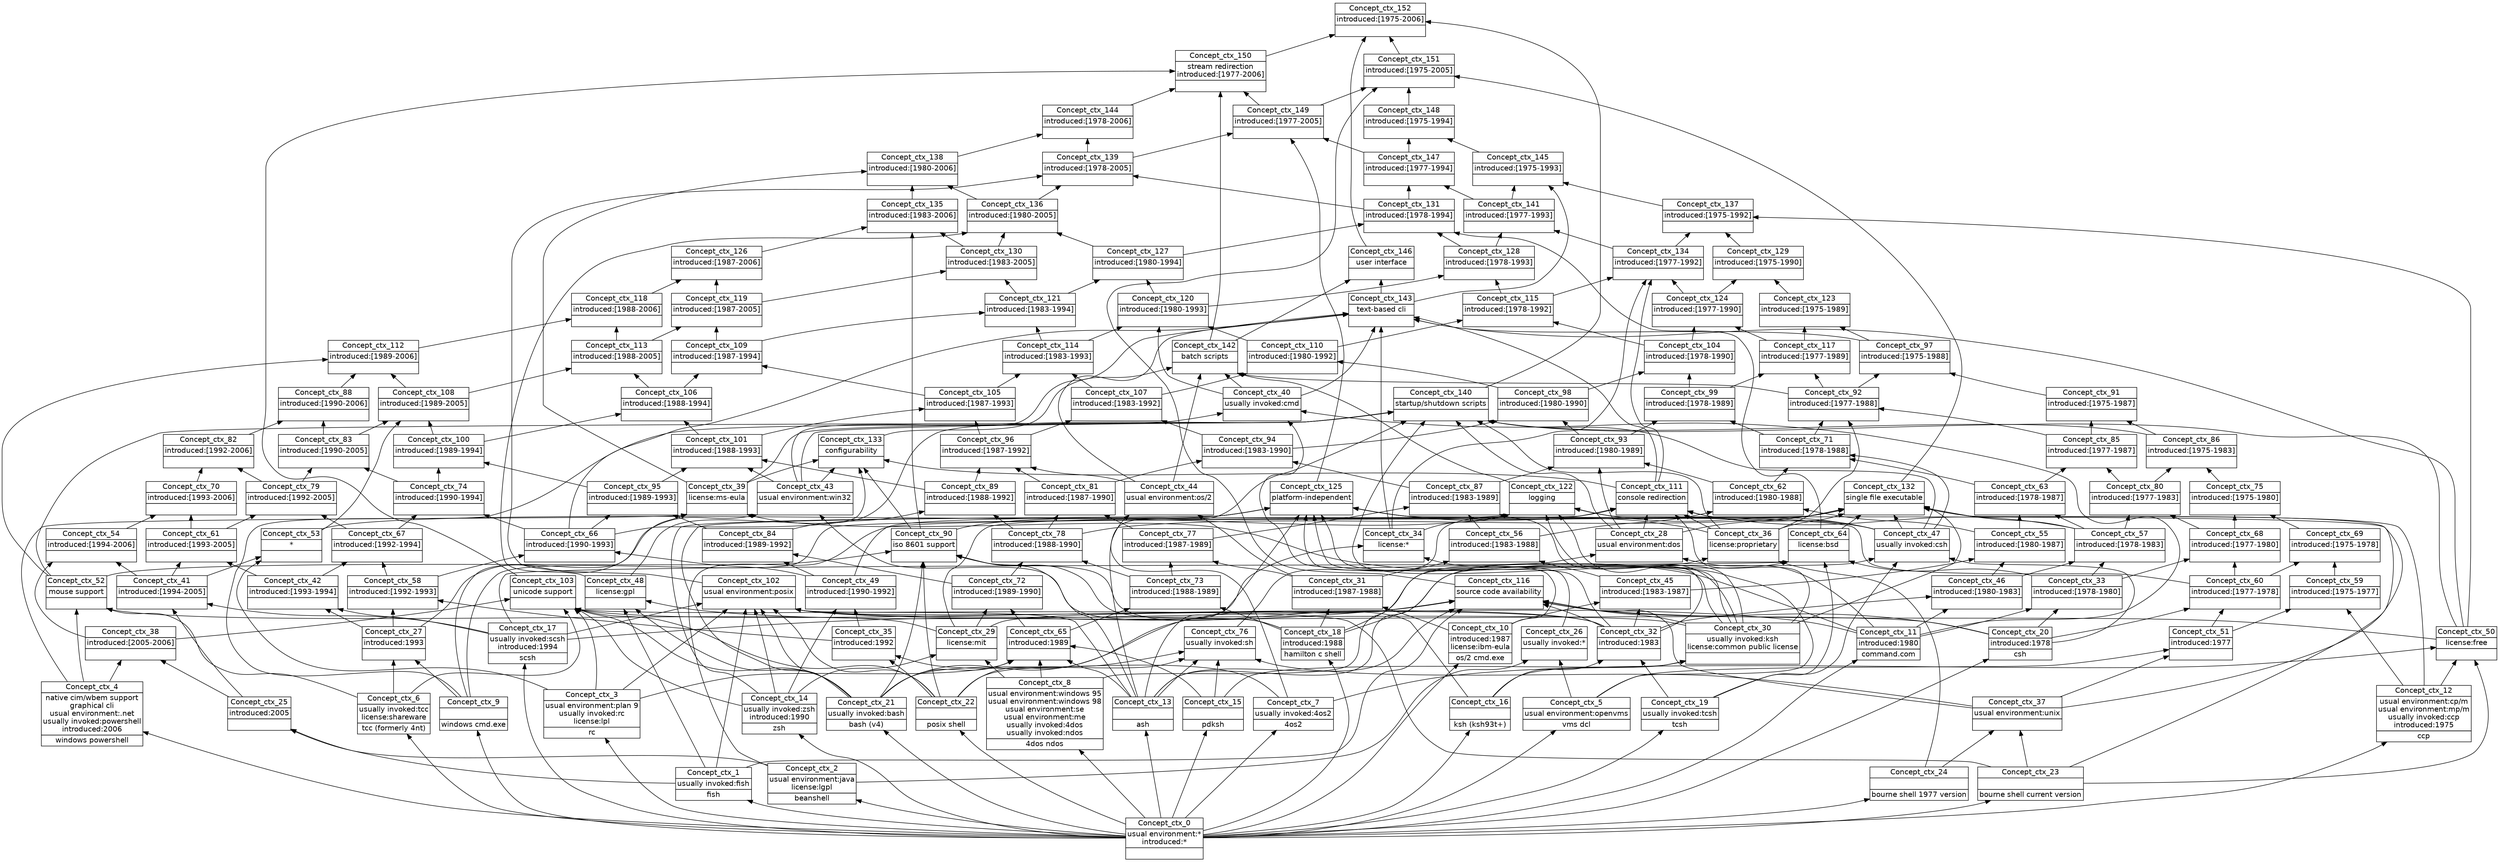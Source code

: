 digraph G { 
	rankdir=BT;
	margin=0;
	node [margin="0.03,0.03",fontname="DejaVu Sans"];
	ranksep=0.3;
	nodesep=0.2;
//graph[label="name:ctx,concept number:153,object number:24,attribute number:168"
254 [shape=none,label=<<table border="0" cellborder="1" cellspacing="0" port="p"><tr><td>Concept_ctx_0</td></tr><tr><td>usual environment:*<br/>introduced:*<br/></td></tr><tr><td><br/></td></tr></table>>];
197 [shape=none,label=<<table border="0" cellborder="1" cellspacing="0" port="p"><tr><td>Concept_ctx_14</td></tr><tr><td>usually invoked:zsh<br/>introduced:1990<br/></td></tr><tr><td>zsh<br/></td></tr></table>>];
224 [shape=none,label=<<table border="0" cellborder="1" cellspacing="0" port="p"><tr><td>Concept_ctx_4</td></tr><tr><td>native cim/wbem support<br/>graphical cli<br/>usual environment:.net<br/>usually invoked:powershell<br/>introduced:2006<br/></td></tr><tr><td>windows powershell<br/></td></tr></table>>];
233 [shape=none,label=<<table border="0" cellborder="1" cellspacing="0" port="p"><tr><td>Concept_ctx_1</td></tr><tr><td>usually invoked:fish<br/></td></tr><tr><td>fish<br/></td></tr></table>>];
235 [shape=none,label=<<table border="0" cellborder="1" cellspacing="0" port="p"><tr><td>Concept_ctx_17</td></tr><tr><td>usually invoked:scsh<br/>introduced:1994<br/></td></tr><tr><td>scsh<br/></td></tr></table>>];
237 [shape=none,label=<<table border="0" cellborder="1" cellspacing="0" port="p"><tr><td>Concept_ctx_23</td></tr><tr><td><br/></td></tr><tr><td>bourne shell current version<br/></td></tr></table>>];
239 [shape=none,label=<<table border="0" cellborder="1" cellspacing="0" port="p"><tr><td>Concept_ctx_3</td></tr><tr><td>usual environment:plan 9<br/>usually invoked:rc<br/>license:lpl<br/></td></tr><tr><td>rc<br/></td></tr></table>>];
243 [shape=none,label=<<table border="0" cellborder="1" cellspacing="0" port="p"><tr><td>Concept_ctx_6</td></tr><tr><td>usually invoked:tcc<br/>license:shareware<br/></td></tr><tr><td>tcc (formerly 4nt)<br/></td></tr></table>>];
244 [shape=none,label=<<table border="0" cellborder="1" cellspacing="0" port="p"><tr><td>Concept_ctx_18</td></tr><tr><td>introduced:1988<br/></td></tr><tr><td>hamilton c shell<br/></td></tr></table>>];
247 [shape=none,label=<<table border="0" cellborder="1" cellspacing="0" port="p"><tr><td>Concept_ctx_7</td></tr><tr><td>usually invoked:4os2<br/></td></tr><tr><td>4os2<br/></td></tr></table>>];
249 [shape=none,label=<<table border="0" cellborder="1" cellspacing="0" port="p"><tr><td>Concept_ctx_12</td></tr><tr><td>usual environment:cp/m<br/>usual environment:mp/m<br/>usually invoked:ccp<br/>introduced:1975<br/></td></tr><tr><td>ccp<br/></td></tr></table>>];
250 [shape=none,label=<<table border="0" cellborder="1" cellspacing="0" port="p"><tr><td>Concept_ctx_8</td></tr><tr><td>usual environment:windows 95<br/>usual environment:windows 98<br/>usual environment:se<br/>usual environment:me<br/>usually invoked:4dos<br/>usually invoked:ndos<br/></td></tr><tr><td>4dos ndos<br/></td></tr></table>>];
252 [shape=none,label=<<table border="0" cellborder="1" cellspacing="0" port="p"><tr><td>Concept_ctx_5</td></tr><tr><td>usual environment:openvms<br/></td></tr><tr><td>vms dcl<br/></td></tr></table>>];
253 [shape=none,label=<<table border="0" cellborder="1" cellspacing="0" port="p"><tr><td>Concept_ctx_2</td></tr><tr><td>usual environment:java<br/>license:lgpl<br/></td></tr><tr><td>beanshell<br/></td></tr></table>>];
255 [shape=none,label=<<table border="0" cellborder="1" cellspacing="0" port="p"><tr><td>Concept_ctx_21</td></tr><tr><td>usually invoked:bash<br/></td></tr><tr><td>bash (v4)<br/></td></tr></table>>];
260 [shape=none,label=<<table border="0" cellborder="1" cellspacing="0" port="p"><tr><td>Concept_ctx_19</td></tr><tr><td>usually invoked:tcsh<br/></td></tr><tr><td>tcsh<br/></td></tr></table>>];
263 [shape=none,label=<<table border="0" cellborder="1" cellspacing="0" port="p"><tr><td>Concept_ctx_16</td></tr><tr><td><br/></td></tr><tr><td>ksh (ksh93t+)<br/></td></tr></table>>];
264 [shape=none,label=<<table border="0" cellborder="1" cellspacing="0" port="p"><tr><td>Concept_ctx_15</td></tr><tr><td><br/></td></tr><tr><td>pdksh<br/></td></tr></table>>];
266 [shape=none,label=<<table border="0" cellborder="1" cellspacing="0" port="p"><tr><td>Concept_ctx_9</td></tr><tr><td><br/></td></tr><tr><td>windows cmd.exe<br/></td></tr></table>>];
267 [shape=none,label=<<table border="0" cellborder="1" cellspacing="0" port="p"><tr><td>Concept_ctx_11</td></tr><tr><td>introduced:1980<br/></td></tr><tr><td>command.com<br/></td></tr></table>>];
268 [shape=none,label=<<table border="0" cellborder="1" cellspacing="0" port="p"><tr><td>Concept_ctx_10</td></tr><tr><td>introduced:1987<br/>license:ibm-eula<br/></td></tr><tr><td>os/2 cmd.exe<br/></td></tr></table>>];
272 [shape=none,label=<<table border="0" cellborder="1" cellspacing="0" port="p"><tr><td>Concept_ctx_20</td></tr><tr><td>introduced:1978<br/></td></tr><tr><td>csh<br/></td></tr></table>>];
275 [shape=none,label=<<table border="0" cellborder="1" cellspacing="0" port="p"><tr><td>Concept_ctx_22</td></tr><tr><td><br/></td></tr><tr><td>posix shell<br/></td></tr></table>>];
369 [shape=none,label=<<table border="0" cellborder="1" cellspacing="0" port="p"><tr><td>Concept_ctx_24</td></tr><tr><td><br/></td></tr><tr><td>bourne shell 1977 version<br/></td></tr></table>>];
374 [shape=none,label=<<table border="0" cellborder="1" cellspacing="0" port="p"><tr><td>Concept_ctx_13</td></tr><tr><td><br/></td></tr><tr><td>ash<br/></td></tr></table>>];
238 [shape=none,label=<<table border="0" cellborder="1" cellspacing="0" port="p"><tr><td>Concept_ctx_37</td></tr><tr><td>usual environment:unix<br/></td></tr><tr><td><br/></td></tr></table>>];
251 [shape=none,label=<<table border="0" cellborder="1" cellspacing="0" port="p"><tr><td>Concept_ctx_28</td></tr><tr><td>usual environment:dos<br/></td></tr><tr><td><br/></td></tr></table>>];
265 [shape=none,label=<<table border="0" cellborder="1" cellspacing="0" port="p"><tr><td>Concept_ctx_30</td></tr><tr><td>usually invoked:ksh<br/>license:common public license<br/></td></tr><tr><td><br/></td></tr></table>>];
270 [shape=none,label=<<table border="0" cellborder="1" cellspacing="0" port="p"><tr><td>Concept_ctx_26</td></tr><tr><td>usually invoked:*<br/></td></tr><tr><td><br/></td></tr></table>>];
273 [shape=none,label=<<table border="0" cellborder="1" cellspacing="0" port="p"><tr><td>Concept_ctx_32</td></tr><tr><td>introduced:1983<br/></td></tr><tr><td><br/></td></tr></table>>];
276 [shape=none,label=<<table border="0" cellborder="1" cellspacing="0" port="p"><tr><td>Concept_ctx_35</td></tr><tr><td>introduced:1992<br/></td></tr><tr><td><br/></td></tr></table>>];
277 [shape=none,label=<<table border="0" cellborder="1" cellspacing="0" port="p"><tr><td>Concept_ctx_27</td></tr><tr><td>introduced:1993<br/></td></tr><tr><td><br/></td></tr></table>>];
278 [shape=none,label=<<table border="0" cellborder="1" cellspacing="0" port="p"><tr><td>Concept_ctx_25</td></tr><tr><td>introduced:2005<br/></td></tr><tr><td><br/></td></tr></table>>];
281 [shape=none,label=<<table border="0" cellborder="1" cellspacing="0" port="p"><tr><td>Concept_ctx_33</td></tr><tr><td>introduced:[1978-1980]<br/></td></tr><tr><td><br/></td></tr></table>>];
284 [shape=none,label=<<table border="0" cellborder="1" cellspacing="0" port="p"><tr><td>Concept_ctx_31</td></tr><tr><td>introduced:[1987-1988]<br/></td></tr><tr><td><br/></td></tr></table>>];
370 [shape=none,label=<<table border="0" cellborder="1" cellspacing="0" port="p"><tr><td>Concept_ctx_36</td></tr><tr><td>license:proprietary<br/></td></tr><tr><td><br/></td></tr></table>>];
372 [shape=none,label=<<table border="0" cellborder="1" cellspacing="0" port="p"><tr><td>Concept_ctx_34</td></tr><tr><td>license:*<br/></td></tr><tr><td><br/></td></tr></table>>];
376 [shape=none,label=<<table border="0" cellborder="1" cellspacing="0" port="p"><tr><td>Concept_ctx_29</td></tr><tr><td>license:mit<br/></td></tr><tr><td><br/></td></tr></table>>];
246 [shape=none,label=<<table border="0" cellborder="1" cellspacing="0" port="p"><tr><td>Concept_ctx_43</td></tr><tr><td>usual environment:win32<br/></td></tr><tr><td><br/></td></tr></table>>];
248 [shape=none,label=<<table border="0" cellborder="1" cellspacing="0" port="p"><tr><td>Concept_ctx_44</td></tr><tr><td>usual environment:os/2<br/></td></tr><tr><td><br/></td></tr></table>>];
262 [shape=none,label=<<table border="0" cellborder="1" cellspacing="0" port="p"><tr><td>Concept_ctx_47</td></tr><tr><td>usually invoked:csh<br/></td></tr><tr><td><br/></td></tr></table>>];
269 [shape=none,label=<<table border="0" cellborder="1" cellspacing="0" port="p"><tr><td>Concept_ctx_40</td></tr><tr><td>usually invoked:cmd<br/></td></tr><tr><td><br/></td></tr></table>>];
271 [shape=none,label=<<table border="0" cellborder="1" cellspacing="0" port="p"><tr><td>Concept_ctx_51</td></tr><tr><td>introduced:1977<br/></td></tr><tr><td><br/></td></tr></table>>];
282 [shape=none,label=<<table border="0" cellborder="1" cellspacing="0" port="p"><tr><td>Concept_ctx_46</td></tr><tr><td>introduced:[1980-1983]<br/></td></tr><tr><td><br/></td></tr></table>>];
283 [shape=none,label=<<table border="0" cellborder="1" cellspacing="0" port="p"><tr><td>Concept_ctx_45</td></tr><tr><td>introduced:[1983-1987]<br/></td></tr><tr><td><br/></td></tr></table>>];
287 [shape=none,label=<<table border="0" cellborder="1" cellspacing="0" port="p"><tr><td>Concept_ctx_49</td></tr><tr><td>introduced:[1990-1992]<br/></td></tr><tr><td><br/></td></tr></table>>];
289 [shape=none,label=<<table border="0" cellborder="1" cellspacing="0" port="p"><tr><td>Concept_ctx_42</td></tr><tr><td>introduced:[1993-1994]<br/></td></tr><tr><td><br/></td></tr></table>>];
290 [shape=none,label=<<table border="0" cellborder="1" cellspacing="0" port="p"><tr><td>Concept_ctx_41</td></tr><tr><td>introduced:[1994-2005]<br/></td></tr><tr><td><br/></td></tr></table>>];
291 [shape=none,label=<<table border="0" cellborder="1" cellspacing="0" port="p"><tr><td>Concept_ctx_38</td></tr><tr><td>introduced:[2005-2006]<br/></td></tr><tr><td><br/></td></tr></table>>];
371 [shape=none,label=<<table border="0" cellborder="1" cellspacing="0" port="p"><tr><td>Concept_ctx_50</td></tr><tr><td>license:free<br/></td></tr><tr><td><br/></td></tr></table>>];
373 [shape=none,label=<<table border="0" cellborder="1" cellspacing="0" port="p"><tr><td>Concept_ctx_48</td></tr><tr><td>license:gpl<br/></td></tr><tr><td><br/></td></tr></table>>];
377 [shape=none,label=<<table border="0" cellborder="1" cellspacing="0" port="p"><tr><td>Concept_ctx_39</td></tr><tr><td>license:ms-eula<br/></td></tr><tr><td><br/></td></tr></table>>];
199 [shape=none,label=<<table border="0" cellborder="1" cellspacing="0" port="p"><tr><td>Concept_ctx_52</td></tr><tr><td>mouse support<br/></td></tr><tr><td><br/></td></tr></table>>];
236 [shape=none,label=<<table border="0" cellborder="1" cellspacing="0" port="p"><tr><td>Concept_ctx_53</td></tr><tr><td>*<br/></td></tr><tr><td><br/></td></tr></table>>];
279 [shape=none,label=<<table border="0" cellborder="1" cellspacing="0" port="p"><tr><td>Concept_ctx_59</td></tr><tr><td>introduced:[1975-1977]<br/></td></tr><tr><td><br/></td></tr></table>>];
280 [shape=none,label=<<table border="0" cellborder="1" cellspacing="0" port="p"><tr><td>Concept_ctx_60</td></tr><tr><td>introduced:[1977-1978]<br/></td></tr><tr><td><br/></td></tr></table>>];
288 [shape=none,label=<<table border="0" cellborder="1" cellspacing="0" port="p"><tr><td>Concept_ctx_58</td></tr><tr><td>introduced:[1992-1993]<br/></td></tr><tr><td><br/></td></tr></table>>];
294 [shape=none,label=<<table border="0" cellborder="1" cellspacing="0" port="p"><tr><td>Concept_ctx_57</td></tr><tr><td>introduced:[1978-1983]<br/></td></tr><tr><td><br/></td></tr></table>>];
295 [shape=none,label=<<table border="0" cellborder="1" cellspacing="0" port="p"><tr><td>Concept_ctx_55</td></tr><tr><td>introduced:[1980-1987]<br/></td></tr><tr><td><br/></td></tr></table>>];
296 [shape=none,label=<<table border="0" cellborder="1" cellspacing="0" port="p"><tr><td>Concept_ctx_56</td></tr><tr><td>introduced:[1983-1988]<br/></td></tr><tr><td><br/></td></tr></table>>];
303 [shape=none,label=<<table border="0" cellborder="1" cellspacing="0" port="p"><tr><td>Concept_ctx_54</td></tr><tr><td>introduced:[1994-2006]<br/></td></tr><tr><td><br/></td></tr></table>>];
274 [shape=none,label=<<table border="0" cellborder="1" cellspacing="0" port="p"><tr><td>Concept_ctx_65</td></tr><tr><td>introduced:1989<br/></td></tr><tr><td><br/></td></tr></table>>];
292 [shape=none,label=<<table border="0" cellborder="1" cellspacing="0" port="p"><tr><td>Concept_ctx_69</td></tr><tr><td>introduced:[1975-1978]<br/></td></tr><tr><td><br/></td></tr></table>>];
293 [shape=none,label=<<table border="0" cellborder="1" cellspacing="0" port="p"><tr><td>Concept_ctx_68</td></tr><tr><td>introduced:[1977-1980]<br/></td></tr><tr><td><br/></td></tr></table>>];
300 [shape=none,label=<<table border="0" cellborder="1" cellspacing="0" port="p"><tr><td>Concept_ctx_66</td></tr><tr><td>introduced:[1990-1993]<br/></td></tr><tr><td><br/></td></tr></table>>];
301 [shape=none,label=<<table border="0" cellborder="1" cellspacing="0" port="p"><tr><td>Concept_ctx_67</td></tr><tr><td>introduced:[1992-1994]<br/></td></tr><tr><td><br/></td></tr></table>>];
302 [shape=none,label=<<table border="0" cellborder="1" cellspacing="0" port="p"><tr><td>Concept_ctx_61</td></tr><tr><td>introduced:[1993-2005]<br/></td></tr><tr><td><br/></td></tr></table>>];
306 [shape=none,label=<<table border="0" cellborder="1" cellspacing="0" port="p"><tr><td>Concept_ctx_63</td></tr><tr><td>introduced:[1978-1987]<br/></td></tr><tr><td><br/></td></tr></table>>];
307 [shape=none,label=<<table border="0" cellborder="1" cellspacing="0" port="p"><tr><td>Concept_ctx_62</td></tr><tr><td>introduced:[1980-1988]<br/></td></tr><tr><td><br/></td></tr></table>>];
375 [shape=none,label=<<table border="0" cellborder="1" cellspacing="0" port="p"><tr><td>Concept_ctx_64</td></tr><tr><td>license:bsd<br/></td></tr><tr><td><br/></td></tr></table>>];
259 [shape=none,label=<<table border="0" cellborder="1" cellspacing="0" port="p"><tr><td>Concept_ctx_76</td></tr><tr><td>usually invoked:sh<br/></td></tr><tr><td><br/></td></tr></table>>];
285 [shape=none,label=<<table border="0" cellborder="1" cellspacing="0" port="p"><tr><td>Concept_ctx_73</td></tr><tr><td>introduced:[1988-1989]<br/></td></tr><tr><td><br/></td></tr></table>>];
286 [shape=none,label=<<table border="0" cellborder="1" cellspacing="0" port="p"><tr><td>Concept_ctx_72</td></tr><tr><td>introduced:[1989-1990]<br/></td></tr><tr><td><br/></td></tr></table>>];
304 [shape=none,label=<<table border="0" cellborder="1" cellspacing="0" port="p"><tr><td>Concept_ctx_75</td></tr><tr><td>introduced:[1975-1980]<br/></td></tr><tr><td><br/></td></tr></table>>];
312 [shape=none,label=<<table border="0" cellborder="1" cellspacing="0" port="p"><tr><td>Concept_ctx_74</td></tr><tr><td>introduced:[1990-1994]<br/></td></tr><tr><td><br/></td></tr></table>>];
314 [shape=none,label=<<table border="0" cellborder="1" cellspacing="0" port="p"><tr><td>Concept_ctx_70</td></tr><tr><td>introduced:[1993-2006]<br/></td></tr><tr><td><br/></td></tr></table>>];
317 [shape=none,label=<<table border="0" cellborder="1" cellspacing="0" port="p"><tr><td>Concept_ctx_71</td></tr><tr><td>introduced:[1978-1988]<br/></td></tr><tr><td><br/></td></tr></table>>];
297 [shape=none,label=<<table border="0" cellborder="1" cellspacing="0" port="p"><tr><td>Concept_ctx_77</td></tr><tr><td>introduced:[1987-1989]<br/></td></tr><tr><td><br/></td></tr></table>>];
298 [shape=none,label=<<table border="0" cellborder="1" cellspacing="0" port="p"><tr><td>Concept_ctx_78</td></tr><tr><td>introduced:[1988-1990]<br/></td></tr><tr><td><br/></td></tr></table>>];
305 [shape=none,label=<<table border="0" cellborder="1" cellspacing="0" port="p"><tr><td>Concept_ctx_80</td></tr><tr><td>introduced:[1977-1983]<br/></td></tr><tr><td><br/></td></tr></table>>];
313 [shape=none,label=<<table border="0" cellborder="1" cellspacing="0" port="p"><tr><td>Concept_ctx_79</td></tr><tr><td>introduced:[1992-2005]<br/></td></tr><tr><td><br/></td></tr></table>>];
299 [shape=none,label=<<table border="0" cellborder="1" cellspacing="0" port="p"><tr><td>Concept_ctx_84</td></tr><tr><td>introduced:[1989-1992]<br/></td></tr><tr><td><br/></td></tr></table>>];
309 [shape=none,label=<<table border="0" cellborder="1" cellspacing="0" port="p"><tr><td>Concept_ctx_81</td></tr><tr><td>introduced:[1987-1990]<br/></td></tr><tr><td><br/></td></tr></table>>];
315 [shape=none,label=<<table border="0" cellborder="1" cellspacing="0" port="p"><tr><td>Concept_ctx_86</td></tr><tr><td>introduced:[1975-1983]<br/></td></tr><tr><td><br/></td></tr></table>>];
316 [shape=none,label=<<table border="0" cellborder="1" cellspacing="0" port="p"><tr><td>Concept_ctx_85</td></tr><tr><td>introduced:[1977-1987]<br/></td></tr><tr><td><br/></td></tr></table>>];
323 [shape=none,label=<<table border="0" cellborder="1" cellspacing="0" port="p"><tr><td>Concept_ctx_83</td></tr><tr><td>introduced:[1990-2005]<br/></td></tr><tr><td><br/></td></tr></table>>];
324 [shape=none,label=<<table border="0" cellborder="1" cellspacing="0" port="p"><tr><td>Concept_ctx_82</td></tr><tr><td>introduced:[1992-2006]<br/></td></tr><tr><td><br/></td></tr></table>>];
210 [shape=none,label=<<table border="0" cellborder="1" cellspacing="0" port="p"><tr><td>Concept_ctx_90</td></tr><tr><td>iso 8601 support<br/></td></tr><tr><td><br/></td></tr></table>>];
308 [shape=none,label=<<table border="0" cellborder="1" cellspacing="0" port="p"><tr><td>Concept_ctx_87</td></tr><tr><td>introduced:[1983-1989]<br/></td></tr><tr><td><br/></td></tr></table>>];
310 [shape=none,label=<<table border="0" cellborder="1" cellspacing="0" port="p"><tr><td>Concept_ctx_89</td></tr><tr><td>introduced:[1988-1992]<br/></td></tr><tr><td><br/></td></tr></table>>];
325 [shape=none,label=<<table border="0" cellborder="1" cellspacing="0" port="p"><tr><td>Concept_ctx_91</td></tr><tr><td>introduced:[1975-1987]<br/></td></tr><tr><td><br/></td></tr></table>>];
326 [shape=none,label=<<table border="0" cellborder="1" cellspacing="0" port="p"><tr><td>Concept_ctx_92</td></tr><tr><td>introduced:[1977-1988]<br/></td></tr><tr><td><br/></td></tr></table>>];
333 [shape=none,label=<<table border="0" cellborder="1" cellspacing="0" port="p"><tr><td>Concept_ctx_88</td></tr><tr><td>introduced:[1990-2006]<br/></td></tr><tr><td><br/></td></tr></table>>];
311 [shape=none,label=<<table border="0" cellborder="1" cellspacing="0" port="p"><tr><td>Concept_ctx_95</td></tr><tr><td>introduced:[1989-1993]<br/></td></tr><tr><td><br/></td></tr></table>>];
318 [shape=none,label=<<table border="0" cellborder="1" cellspacing="0" port="p"><tr><td>Concept_ctx_93</td></tr><tr><td>introduced:[1980-1989]<br/></td></tr><tr><td><br/></td></tr></table>>];
319 [shape=none,label=<<table border="0" cellborder="1" cellspacing="0" port="p"><tr><td>Concept_ctx_94</td></tr><tr><td>introduced:[1983-1990]<br/></td></tr><tr><td><br/></td></tr></table>>];
320 [shape=none,label=<<table border="0" cellborder="1" cellspacing="0" port="p"><tr><td>Concept_ctx_96</td></tr><tr><td>introduced:[1987-1992]<br/></td></tr><tr><td><br/></td></tr></table>>];
334 [shape=none,label=<<table border="0" cellborder="1" cellspacing="0" port="p"><tr><td>Concept_ctx_97</td></tr><tr><td>introduced:[1975-1988]<br/></td></tr><tr><td><br/></td></tr></table>>];
205 [shape=none,label=<<table border="0" cellborder="1" cellspacing="0" port="p"><tr><td>Concept_ctx_103</td></tr><tr><td>unicode support<br/></td></tr><tr><td><br/></td></tr></table>>];
242 [shape=none,label=<<table border="0" cellborder="1" cellspacing="0" port="p"><tr><td>Concept_ctx_102</td></tr><tr><td>usual environment:posix<br/></td></tr><tr><td><br/></td></tr></table>>];
321 [shape=none,label=<<table border="0" cellborder="1" cellspacing="0" port="p"><tr><td>Concept_ctx_101</td></tr><tr><td>introduced:[1988-1993]<br/></td></tr><tr><td><br/></td></tr></table>>];
322 [shape=none,label=<<table border="0" cellborder="1" cellspacing="0" port="p"><tr><td>Concept_ctx_100</td></tr><tr><td>introduced:[1989-1994]<br/></td></tr><tr><td><br/></td></tr></table>>];
327 [shape=none,label=<<table border="0" cellborder="1" cellspacing="0" port="p"><tr><td>Concept_ctx_99</td></tr><tr><td>introduced:[1978-1989]<br/></td></tr><tr><td><br/></td></tr></table>>];
328 [shape=none,label=<<table border="0" cellborder="1" cellspacing="0" port="p"><tr><td>Concept_ctx_98</td></tr><tr><td>introduced:[1980-1990]<br/></td></tr><tr><td><br/></td></tr></table>>];
329 [shape=none,label=<<table border="0" cellborder="1" cellspacing="0" port="p"><tr><td>Concept_ctx_107</td></tr><tr><td>introduced:[1983-1992]<br/></td></tr><tr><td><br/></td></tr></table>>];
330 [shape=none,label=<<table border="0" cellborder="1" cellspacing="0" port="p"><tr><td>Concept_ctx_105</td></tr><tr><td>introduced:[1987-1993]<br/></td></tr><tr><td><br/></td></tr></table>>];
331 [shape=none,label=<<table border="0" cellborder="1" cellspacing="0" port="p"><tr><td>Concept_ctx_106</td></tr><tr><td>introduced:[1988-1994]<br/></td></tr><tr><td><br/></td></tr></table>>];
336 [shape=none,label=<<table border="0" cellborder="1" cellspacing="0" port="p"><tr><td>Concept_ctx_104</td></tr><tr><td>introduced:[1978-1990]<br/></td></tr><tr><td><br/></td></tr></table>>];
212 [shape=none,label=<<table border="0" cellborder="1" cellspacing="0" port="p"><tr><td>Concept_ctx_111</td></tr><tr><td>console redirection<br/></td></tr><tr><td><br/></td></tr></table>>];
332 [shape=none,label=<<table border="0" cellborder="1" cellspacing="0" port="p"><tr><td>Concept_ctx_108</td></tr><tr><td>introduced:[1989-2005]<br/></td></tr><tr><td><br/></td></tr></table>>];
337 [shape=none,label=<<table border="0" cellborder="1" cellspacing="0" port="p"><tr><td>Concept_ctx_110</td></tr><tr><td>introduced:[1980-1992]<br/></td></tr><tr><td><br/></td></tr></table>>];
339 [shape=none,label=<<table border="0" cellborder="1" cellspacing="0" port="p"><tr><td>Concept_ctx_109</td></tr><tr><td>introduced:[1987-1994]<br/></td></tr><tr><td><br/></td></tr></table>>];
192 [shape=none,label=<<table border="0" cellborder="1" cellspacing="0" port="p"><tr><td>Concept_ctx_116</td></tr><tr><td>source code availability<br/></td></tr><tr><td><br/></td></tr></table>>];
335 [shape=none,label=<<table border="0" cellborder="1" cellspacing="0" port="p"><tr><td>Concept_ctx_117</td></tr><tr><td>introduced:[1977-1989]<br/></td></tr><tr><td><br/></td></tr></table>>];
338 [shape=none,label=<<table border="0" cellborder="1" cellspacing="0" port="p"><tr><td>Concept_ctx_114</td></tr><tr><td>introduced:[1983-1993]<br/></td></tr><tr><td><br/></td></tr></table>>];
340 [shape=none,label=<<table border="0" cellborder="1" cellspacing="0" port="p"><tr><td>Concept_ctx_113</td></tr><tr><td>introduced:[1988-2005]<br/></td></tr><tr><td><br/></td></tr></table>>];
341 [shape=none,label=<<table border="0" cellborder="1" cellspacing="0" port="p"><tr><td>Concept_ctx_112</td></tr><tr><td>introduced:[1989-2006]<br/></td></tr><tr><td><br/></td></tr></table>>];
344 [shape=none,label=<<table border="0" cellborder="1" cellspacing="0" port="p"><tr><td>Concept_ctx_115</td></tr><tr><td>introduced:[1978-1992]<br/></td></tr><tr><td><br/></td></tr></table>>];
190 [shape=none,label=<<table border="0" cellborder="1" cellspacing="0" port="p"><tr><td>Concept_ctx_125</td></tr><tr><td>platform-independent<br/></td></tr><tr><td><br/></td></tr></table>>];
223 [shape=none,label=<<table border="0" cellborder="1" cellspacing="0" port="p"><tr><td>Concept_ctx_122</td></tr><tr><td>logging<br/></td></tr><tr><td><br/></td></tr></table>>];
342 [shape=none,label=<<table border="0" cellborder="1" cellspacing="0" port="p"><tr><td>Concept_ctx_123</td></tr><tr><td>introduced:[1975-1989]<br/></td></tr><tr><td><br/></td></tr></table>>];
343 [shape=none,label=<<table border="0" cellborder="1" cellspacing="0" port="p"><tr><td>Concept_ctx_124</td></tr><tr><td>introduced:[1977-1990]<br/></td></tr><tr><td><br/></td></tr></table>>];
345 [shape=none,label=<<table border="0" cellborder="1" cellspacing="0" port="p"><tr><td>Concept_ctx_120</td></tr><tr><td>introduced:[1980-1993]<br/></td></tr><tr><td><br/></td></tr></table>>];
346 [shape=none,label=<<table border="0" cellborder="1" cellspacing="0" port="p"><tr><td>Concept_ctx_121</td></tr><tr><td>introduced:[1983-1994]<br/></td></tr><tr><td><br/></td></tr></table>>];
347 [shape=none,label=<<table border="0" cellborder="1" cellspacing="0" port="p"><tr><td>Concept_ctx_119</td></tr><tr><td>introduced:[1987-2005]<br/></td></tr><tr><td><br/></td></tr></table>>];
348 [shape=none,label=<<table border="0" cellborder="1" cellspacing="0" port="p"><tr><td>Concept_ctx_118</td></tr><tr><td>introduced:[1988-2006]<br/></td></tr><tr><td><br/></td></tr></table>>];
349 [shape=none,label=<<table border="0" cellborder="1" cellspacing="0" port="p"><tr><td>Concept_ctx_129</td></tr><tr><td>introduced:[1975-1990]<br/></td></tr><tr><td><br/></td></tr></table>>];
351 [shape=none,label=<<table border="0" cellborder="1" cellspacing="0" port="p"><tr><td>Concept_ctx_128</td></tr><tr><td>introduced:[1978-1993]<br/></td></tr><tr><td><br/></td></tr></table>>];
352 [shape=none,label=<<table border="0" cellborder="1" cellspacing="0" port="p"><tr><td>Concept_ctx_127</td></tr><tr><td>introduced:[1980-1994]<br/></td></tr><tr><td><br/></td></tr></table>>];
354 [shape=none,label=<<table border="0" cellborder="1" cellspacing="0" port="p"><tr><td>Concept_ctx_126</td></tr><tr><td>introduced:[1987-2006]<br/></td></tr><tr><td><br/></td></tr></table>>];
216 [shape=none,label=<<table border="0" cellborder="1" cellspacing="0" port="p"><tr><td>Concept_ctx_133</td></tr><tr><td>configurability<br/></td></tr><tr><td><br/></td></tr></table>>];
229 [shape=none,label=<<table border="0" cellborder="1" cellspacing="0" port="p"><tr><td>Concept_ctx_132</td></tr><tr><td>single file executable<br/></td></tr><tr><td><br/></td></tr></table>>];
350 [shape=none,label=<<table border="0" cellborder="1" cellspacing="0" port="p"><tr><td>Concept_ctx_134</td></tr><tr><td>introduced:[1977-1992]<br/></td></tr><tr><td><br/></td></tr></table>>];
353 [shape=none,label=<<table border="0" cellborder="1" cellspacing="0" port="p"><tr><td>Concept_ctx_130</td></tr><tr><td>introduced:[1983-2005]<br/></td></tr><tr><td><br/></td></tr></table>>];
357 [shape=none,label=<<table border="0" cellborder="1" cellspacing="0" port="p"><tr><td>Concept_ctx_131</td></tr><tr><td>introduced:[1978-1994]<br/></td></tr><tr><td><br/></td></tr></table>>];
355 [shape=none,label=<<table border="0" cellborder="1" cellspacing="0" port="p"><tr><td>Concept_ctx_137</td></tr><tr><td>introduced:[1975-1992]<br/></td></tr><tr><td><br/></td></tr></table>>];
358 [shape=none,label=<<table border="0" cellborder="1" cellspacing="0" port="p"><tr><td>Concept_ctx_136</td></tr><tr><td>introduced:[1980-2005]<br/></td></tr><tr><td><br/></td></tr></table>>];
359 [shape=none,label=<<table border="0" cellborder="1" cellspacing="0" port="p"><tr><td>Concept_ctx_135</td></tr><tr><td>introduced:[1983-2006]<br/></td></tr><tr><td><br/></td></tr></table>>];
214 [shape=none,label=<<table border="0" cellborder="1" cellspacing="0" port="p"><tr><td>Concept_ctx_142</td></tr><tr><td>batch scripts<br/></td></tr><tr><td><br/></td></tr></table>>];
219 [shape=none,label=<<table border="0" cellborder="1" cellspacing="0" port="p"><tr><td>Concept_ctx_140</td></tr><tr><td>startup/shutdown scripts<br/></td></tr><tr><td><br/></td></tr></table>>];
232 [shape=none,label=<<table border="0" cellborder="1" cellspacing="0" port="p"><tr><td>Concept_ctx_143</td></tr><tr><td>text-based cli<br/></td></tr><tr><td><br/></td></tr></table>>];
356 [shape=none,label=<<table border="0" cellborder="1" cellspacing="0" port="p"><tr><td>Concept_ctx_141</td></tr><tr><td>introduced:[1977-1993]<br/></td></tr><tr><td><br/></td></tr></table>>];
362 [shape=none,label=<<table border="0" cellborder="1" cellspacing="0" port="p"><tr><td>Concept_ctx_139</td></tr><tr><td>introduced:[1978-2005]<br/></td></tr><tr><td><br/></td></tr></table>>];
363 [shape=none,label=<<table border="0" cellborder="1" cellspacing="0" port="p"><tr><td>Concept_ctx_138</td></tr><tr><td>introduced:[1980-2006]<br/></td></tr><tr><td><br/></td></tr></table>>];
196 [shape=none,label=<<table border="0" cellborder="1" cellspacing="0" port="p"><tr><td>Concept_ctx_146</td></tr><tr><td>user interface<br/></td></tr><tr><td><br/></td></tr></table>>];
360 [shape=none,label=<<table border="0" cellborder="1" cellspacing="0" port="p"><tr><td>Concept_ctx_145</td></tr><tr><td>introduced:[1975-1993]<br/></td></tr><tr><td><br/></td></tr></table>>];
361 [shape=none,label=<<table border="0" cellborder="1" cellspacing="0" port="p"><tr><td>Concept_ctx_147</td></tr><tr><td>introduced:[1977-1994]<br/></td></tr><tr><td><br/></td></tr></table>>];
366 [shape=none,label=<<table border="0" cellborder="1" cellspacing="0" port="p"><tr><td>Concept_ctx_144</td></tr><tr><td>introduced:[1978-2006]<br/></td></tr><tr><td><br/></td></tr></table>>];
364 [shape=none,label=<<table border="0" cellborder="1" cellspacing="0" port="p"><tr><td>Concept_ctx_148</td></tr><tr><td>introduced:[1975-1994]<br/></td></tr><tr><td><br/></td></tr></table>>];
365 [shape=none,label=<<table border="0" cellborder="1" cellspacing="0" port="p"><tr><td>Concept_ctx_149</td></tr><tr><td>introduced:[1977-2005]<br/></td></tr><tr><td><br/></td></tr></table>>];
215 [shape=none,label=<<table border="0" cellborder="1" cellspacing="0" port="p"><tr><td>Concept_ctx_150</td></tr><tr><td>stream redirection<br/>introduced:[1977-2006]<br/></td></tr><tr><td><br/></td></tr></table>>];
367 [shape=none,label=<<table border="0" cellborder="1" cellspacing="0" port="p"><tr><td>Concept_ctx_151</td></tr><tr><td>introduced:[1975-2005]<br/></td></tr><tr><td><br/></td></tr></table>>];
368 [shape=none,label=<<table border="0" cellborder="1" cellspacing="0" port="p"><tr><td>Concept_ctx_152</td></tr><tr><td>introduced:[1975-2006]<br/></td></tr><tr><td><br/></td></tr></table>>];
	254:p -> 197:p
	254:p -> 224:p
	254:p -> 233:p
	254:p -> 235:p
	254:p -> 237:p
	254:p -> 239:p
	254:p -> 243:p
	254:p -> 244:p
	254:p -> 247:p
	254:p -> 249:p
	254:p -> 250:p
	254:p -> 252:p
	254:p -> 253:p
	254:p -> 255:p
	254:p -> 260:p
	254:p -> 263:p
	254:p -> 264:p
	254:p -> 266:p
	254:p -> 267:p
	254:p -> 268:p
	254:p -> 272:p
	254:p -> 275:p
	254:p -> 369:p
	254:p -> 374:p
	369:p -> 238:p
	237:p -> 238:p
	250:p -> 251:p
	267:p -> 251:p
	263:p -> 265:p
	264:p -> 265:p
	253:p -> 270:p
	252:p -> 270:p
	260:p -> 273:p
	263:p -> 273:p
	247:p -> 276:p
	275:p -> 276:p
	266:p -> 277:p
	243:p -> 277:p
	253:p -> 278:p
	233:p -> 278:p
	272:p -> 281:p
	267:p -> 281:p
	244:p -> 284:p
	268:p -> 284:p
	369:p -> 370:p
	244:p -> 370:p
	252:p -> 372:p
	275:p -> 372:p
	250:p -> 376:p
	197:p -> 376:p
	277:p -> 246:p
	244:p -> 246:p
	247:p -> 248:p
	284:p -> 248:p
	272:p -> 262:p
	244:p -> 262:p
	260:p -> 262:p
	266:p -> 269:p
	267:p -> 269:p
	268:p -> 269:p
	238:p -> 271:p
	252:p -> 271:p
	273:p -> 282:p
	267:p -> 282:p
	273:p -> 283:p
	268:p -> 283:p
	276:p -> 287:p
	197:p -> 287:p
	277:p -> 289:p
	235:p -> 289:p
	278:p -> 290:p
	235:p -> 290:p
	278:p -> 291:p
	224:p -> 291:p
	237:p -> 371:p
	247:p -> 371:p
	249:p -> 371:p
	233:p -> 373:p
	267:p -> 373:p
	255:p -> 373:p
	224:p -> 377:p
	266:p -> 377:p
	267:p -> 377:p
	224:p -> 199:p
	243:p -> 199:p
	376:p -> 199:p
	290:p -> 236:p
	239:p -> 236:p
	271:p -> 279:p
	249:p -> 279:p
	271:p -> 280:p
	272:p -> 280:p
	276:p -> 288:p
	277:p -> 288:p
	282:p -> 294:p
	281:p -> 294:p
	282:p -> 295:p
	283:p -> 295:p
	283:p -> 296:p
	284:p -> 296:p
	291:p -> 303:p
	290:p -> 303:p
	250:p -> 274:p
	239:p -> 274:p
	264:p -> 274:p
	255:p -> 274:p
	374:p -> 274:p
	280:p -> 292:p
	279:p -> 292:p
	280:p -> 293:p
	281:p -> 293:p
	287:p -> 300:p
	288:p -> 300:p
	289:p -> 301:p
	288:p -> 301:p
	289:p -> 302:p
	290:p -> 302:p
	295:p -> 306:p
	294:p -> 306:p
	295:p -> 307:p
	296:p -> 307:p
	281:p -> 375:p
	235:p -> 375:p
	260:p -> 375:p
	374:p -> 375:p
	238:p -> 259:p
	264:p -> 259:p
	255:p -> 259:p
	374:p -> 259:p
	275:p -> 259:p
	274:p -> 285:p
	244:p -> 285:p
	274:p -> 286:p
	376:p -> 286:p
	292:p -> 304:p
	293:p -> 304:p
	301:p -> 312:p
	300:p -> 312:p
	302:p -> 314:p
	303:p -> 314:p
	262:p -> 317:p
	307:p -> 317:p
	306:p -> 317:p
	285:p -> 297:p
	284:p -> 297:p
	285:p -> 298:p
	286:p -> 298:p
	293:p -> 305:p
	294:p -> 305:p
	301:p -> 313:p
	302:p -> 313:p
	287:p -> 299:p
	286:p -> 299:p
	298:p -> 309:p
	297:p -> 309:p
	304:p -> 315:p
	305:p -> 315:p
	306:p -> 316:p
	305:p -> 316:p
	313:p -> 323:p
	312:p -> 323:p
	314:p -> 324:p
	313:p -> 324:p
	244:p -> 210:p
	263:p -> 210:p
	255:p -> 210:p
	374:p -> 210:p
	199:p -> 210:p
	275:p -> 210:p
	265:p -> 308:p
	296:p -> 308:p
	297:p -> 308:p
	298:p -> 310:p
	299:p -> 310:p
	315:p -> 325:p
	316:p -> 325:p
	370:p -> 326:p
	317:p -> 326:p
	316:p -> 326:p
	323:p -> 333:p
	324:p -> 333:p
	300:p -> 311:p
	299:p -> 311:p
	308:p -> 318:p
	307:p -> 318:p
	251:p -> 318:p
	308:p -> 319:p
	309:p -> 319:p
	310:p -> 320:p
	309:p -> 320:p
	248:p -> 320:p
	325:p -> 334:p
	326:p -> 334:p
	237:p -> 205:p
	239:p -> 205:p
	197:p -> 205:p
	273:p -> 205:p
	291:p -> 205:p
	243:p -> 205:p
	275:p -> 205:p
	255:p -> 205:p
	272:p -> 242:p
	233:p -> 242:p
	235:p -> 242:p
	239:p -> 242:p
	197:p -> 242:p
	374:p -> 242:p
	273:p -> 242:p
	275:p -> 242:p
	255:p -> 242:p
	265:p -> 242:p
	310:p -> 321:p
	246:p -> 321:p
	311:p -> 321:p
	312:p -> 322:p
	311:p -> 322:p
	318:p -> 327:p
	317:p -> 327:p
	318:p -> 328:p
	319:p -> 328:p
	320:p -> 329:p
	319:p -> 329:p
	320:p -> 330:p
	321:p -> 330:p
	322:p -> 331:p
	321:p -> 331:p
	327:p -> 336:p
	328:p -> 336:p
	370:p -> 212:p
	251:p -> 212:p
	262:p -> 212:p
	259:p -> 212:p
	265:p -> 212:p
	294:p -> 212:p
	376:p -> 212:p
	323:p -> 332:p
	322:p -> 332:p
	236:p -> 332:p
	329:p -> 337:p
	328:p -> 337:p
	330:p -> 339:p
	331:p -> 339:p
	272:p -> 192:p
	233:p -> 192:p
	235:p -> 192:p
	374:p -> 192:p
	273:p -> 192:p
	371:p -> 192:p
	238:p -> 192:p
	255:p -> 192:p
	265:p -> 192:p
	376:p -> 192:p
	327:p -> 335:p
	326:p -> 335:p
	330:p -> 338:p
	329:p -> 338:p
	332:p -> 340:p
	331:p -> 340:p
	199:p -> 341:p
	333:p -> 341:p
	332:p -> 341:p
	336:p -> 344:p
	337:p -> 344:p
	280:p -> 190:p
	370:p -> 190:p
	197:p -> 190:p
	374:p -> 190:p
	262:p -> 190:p
	273:p -> 190:p
	236:p -> 190:p
	255:p -> 190:p
	265:p -> 190:p
	270:p -> 190:p
	237:p -> 223:p
	210:p -> 223:p
	262:p -> 223:p
	273:p -> 223:p
	265:p -> 223:p
	287:p -> 223:p
	372:p -> 223:p
	334:p -> 342:p
	335:p -> 342:p
	335:p -> 343:p
	336:p -> 343:p
	338:p -> 345:p
	269:p -> 345:p
	337:p -> 345:p
	338:p -> 346:p
	339:p -> 346:p
	340:p -> 347:p
	339:p -> 347:p
	340:p -> 348:p
	341:p -> 348:p
	343:p -> 349:p
	342:p -> 349:p
	345:p -> 351:p
	344:p -> 351:p
	345:p -> 352:p
	346:p -> 352:p
	347:p -> 354:p
	348:p -> 354:p
	300:p -> 216:p
	212:p -> 216:p
	210:p -> 216:p
	377:p -> 216:p
	246:p -> 216:p
	370:p -> 229:p
	375:p -> 229:p
	253:p -> 229:p
	251:p -> 229:p
	266:p -> 229:p
	262:p -> 229:p
	238:p -> 229:p
	249:p -> 229:p
	265:p -> 229:p
	298:p -> 229:p
	294:p -> 229:p
	343:p -> 350:p
	212:p -> 350:p
	344:p -> 350:p
	372:p -> 350:p
	347:p -> 353:p
	346:p -> 353:p
	351:p -> 357:p
	352:p -> 357:p
	375:p -> 357:p
	349:p -> 355:p
	371:p -> 355:p
	350:p -> 355:p
	352:p -> 358:p
	353:p -> 358:p
	373:p -> 358:p
	354:p -> 359:p
	353:p -> 359:p
	210:p -> 359:p
	326:p -> 214:p
	269:p -> 214:p
	216:p -> 214:p
	248:p -> 214:p
	223:p -> 214:p
	370:p -> 219:p
	371:p -> 219:p
	199:p -> 219:p
	377:p -> 219:p
	315:p -> 219:p
	251:p -> 219:p
	374:p -> 219:p
	262:p -> 219:p
	246:p -> 219:p
	265:p -> 219:p
	373:p -> 219:p
	300:p -> 232:p
	269:p -> 232:p
	371:p -> 232:p
	212:p -> 232:p
	246:p -> 232:p
	334:p -> 232:p
	248:p -> 232:p
	372:p -> 232:p
	351:p -> 356:p
	350:p -> 356:p
	242:p -> 362:p
	357:p -> 362:p
	358:p -> 362:p
	359:p -> 363:p
	358:p -> 363:p
	377:p -> 363:p
	214:p -> 196:p
	232:p -> 196:p
	356:p -> 360:p
	355:p -> 360:p
	232:p -> 360:p
	356:p -> 361:p
	357:p -> 361:p
	363:p -> 366:p
	362:p -> 366:p
	360:p -> 364:p
	361:p -> 364:p
	190:p -> 365:p
	362:p -> 365:p
	361:p -> 365:p
	214:p -> 215:p
	365:p -> 215:p
	366:p -> 215:p
	205:p -> 215:p
	364:p -> 367:p
	365:p -> 367:p
	192:p -> 367:p
	229:p -> 367:p
	196:p -> 368:p
	367:p -> 368:p
	219:p -> 368:p
	215:p -> 368:p
}